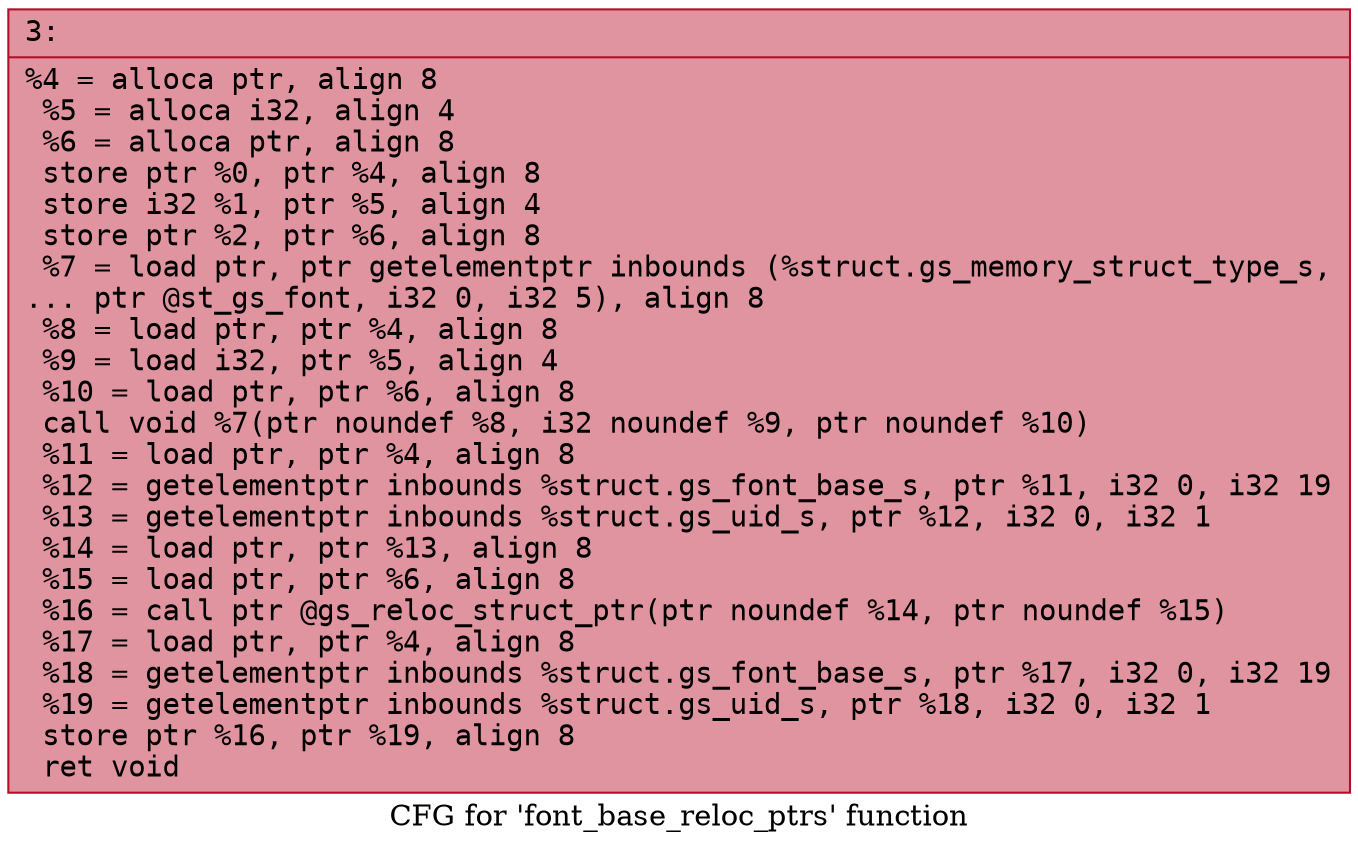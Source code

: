 digraph "CFG for 'font_base_reloc_ptrs' function" {
	label="CFG for 'font_base_reloc_ptrs' function";

	Node0x600002017570 [shape=record,color="#b70d28ff", style=filled, fillcolor="#b70d2870" fontname="Courier",label="{3:\l|  %4 = alloca ptr, align 8\l  %5 = alloca i32, align 4\l  %6 = alloca ptr, align 8\l  store ptr %0, ptr %4, align 8\l  store i32 %1, ptr %5, align 4\l  store ptr %2, ptr %6, align 8\l  %7 = load ptr, ptr getelementptr inbounds (%struct.gs_memory_struct_type_s,\l... ptr @st_gs_font, i32 0, i32 5), align 8\l  %8 = load ptr, ptr %4, align 8\l  %9 = load i32, ptr %5, align 4\l  %10 = load ptr, ptr %6, align 8\l  call void %7(ptr noundef %8, i32 noundef %9, ptr noundef %10)\l  %11 = load ptr, ptr %4, align 8\l  %12 = getelementptr inbounds %struct.gs_font_base_s, ptr %11, i32 0, i32 19\l  %13 = getelementptr inbounds %struct.gs_uid_s, ptr %12, i32 0, i32 1\l  %14 = load ptr, ptr %13, align 8\l  %15 = load ptr, ptr %6, align 8\l  %16 = call ptr @gs_reloc_struct_ptr(ptr noundef %14, ptr noundef %15)\l  %17 = load ptr, ptr %4, align 8\l  %18 = getelementptr inbounds %struct.gs_font_base_s, ptr %17, i32 0, i32 19\l  %19 = getelementptr inbounds %struct.gs_uid_s, ptr %18, i32 0, i32 1\l  store ptr %16, ptr %19, align 8\l  ret void\l}"];
}

